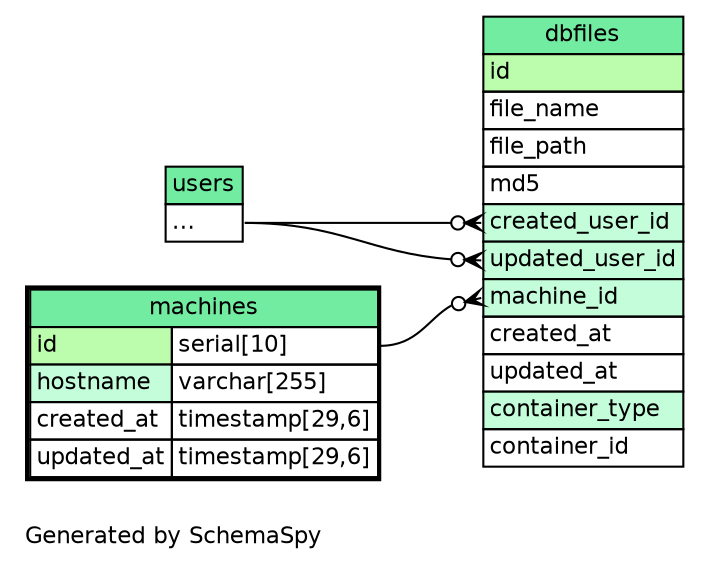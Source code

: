 // dot 2.26.3 on Linux 3.8.0-39-generic
// SchemaSpy rev Unknown
digraph "twoDegreesRelationshipsDiagram" {
  graph [
    rankdir="RL"
    bgcolor="#ffffff"
    label="\nGenerated by SchemaSpy"
    labeljust="l"
    nodesep="0.18"
    ranksep="0.46"
    fontname="Helvetica"
    fontsize="11"
  ];
  node [
    fontname="Helvetica"
    fontsize="11"
    shape="plaintext"
  ];
  edge [
    arrowsize="0.8"
  ];
  "dbfiles":"created_user_id":w -> "users":"elipses":e [arrowhead=none dir=back arrowtail=crowodot];
  "dbfiles":"machine_id":w -> "machines":"id.type":e [arrowhead=none dir=back arrowtail=crowodot];
  "dbfiles":"updated_user_id":w -> "users":"elipses":e [arrowhead=none dir=back arrowtail=crowodot];
  "dbfiles" [
    label=<
    <TABLE BORDER="0" CELLBORDER="1" CELLSPACING="0" BGCOLOR="#FFFFFF">
      <TR><TD COLSPAN="4" BGCOLOR="#72ECA1" ALIGN="CENTER">dbfiles</TD></TR>
      <TR><TD PORT="id" COLSPAN="4" BGCOLOR="#bcfdad !important" ALIGN="LEFT">id</TD></TR>
      <TR><TD PORT="file_name" COLSPAN="4" ALIGN="LEFT">file_name</TD></TR>
      <TR><TD PORT="file_path" COLSPAN="4" ALIGN="LEFT">file_path</TD></TR>
      <TR><TD PORT="md5" COLSPAN="4" ALIGN="LEFT">md5</TD></TR>
      <TR><TD PORT="created_user_id" COLSPAN="4" BGCOLOR="#c4fdda !important" ALIGN="LEFT">created_user_id</TD></TR>
      <TR><TD PORT="updated_user_id" COLSPAN="4" BGCOLOR="#c4fdda !important" ALIGN="LEFT">updated_user_id</TD></TR>
      <TR><TD PORT="machine_id" COLSPAN="4" BGCOLOR="#c4fdda !important" ALIGN="LEFT">machine_id</TD></TR>
      <TR><TD PORT="created_at" COLSPAN="4" ALIGN="LEFT">created_at</TD></TR>
      <TR><TD PORT="updated_at" COLSPAN="4" ALIGN="LEFT">updated_at</TD></TR>
      <TR><TD PORT="container_type" COLSPAN="4" BGCOLOR="#c4fdda !important" ALIGN="LEFT">container_type</TD></TR>
      <TR><TD PORT="container_id" COLSPAN="4" ALIGN="LEFT">container_id</TD></TR>
    </TABLE>>
    URL="dbfiles.html"
    tooltip="dbfiles"
  ];
  "machines" [
    label=<
    <TABLE BORDER="2" CELLBORDER="1" CELLSPACING="0" BGCOLOR="#FFFFFF">
      <TR><TD COLSPAN="4" BGCOLOR="#72ECA1" ALIGN="CENTER">machines</TD></TR>
      <TR><TD PORT="id" COLSPAN="3" BGCOLOR="#bcfdad !important" ALIGN="LEFT">id</TD><TD PORT="id.type" ALIGN="LEFT">serial[10]</TD></TR>
      <TR><TD PORT="hostname" COLSPAN="3" BGCOLOR="#c4fdda !important" ALIGN="LEFT">hostname</TD><TD PORT="hostname.type" ALIGN="LEFT">varchar[255]</TD></TR>
      <TR><TD PORT="created_at" COLSPAN="3" ALIGN="LEFT">created_at</TD><TD PORT="created_at.type" ALIGN="LEFT">timestamp[29,6]</TD></TR>
      <TR><TD PORT="updated_at" COLSPAN="3" ALIGN="LEFT">updated_at</TD><TD PORT="updated_at.type" ALIGN="LEFT">timestamp[29,6]</TD></TR>
    </TABLE>>
    URL="machines.html"
    tooltip="machines"
  ];
  "users" [
    label=<
    <TABLE BORDER="0" CELLBORDER="1" CELLSPACING="0" BGCOLOR="#FFFFFF">
      <TR><TD COLSPAN="4" BGCOLOR="#72ECA1" ALIGN="CENTER">users</TD></TR>
      <TR><TD PORT="elipses" COLSPAN="4" ALIGN="LEFT">...</TD></TR>
    </TABLE>>
    URL="users.html"
    tooltip="users"
  ];
}
